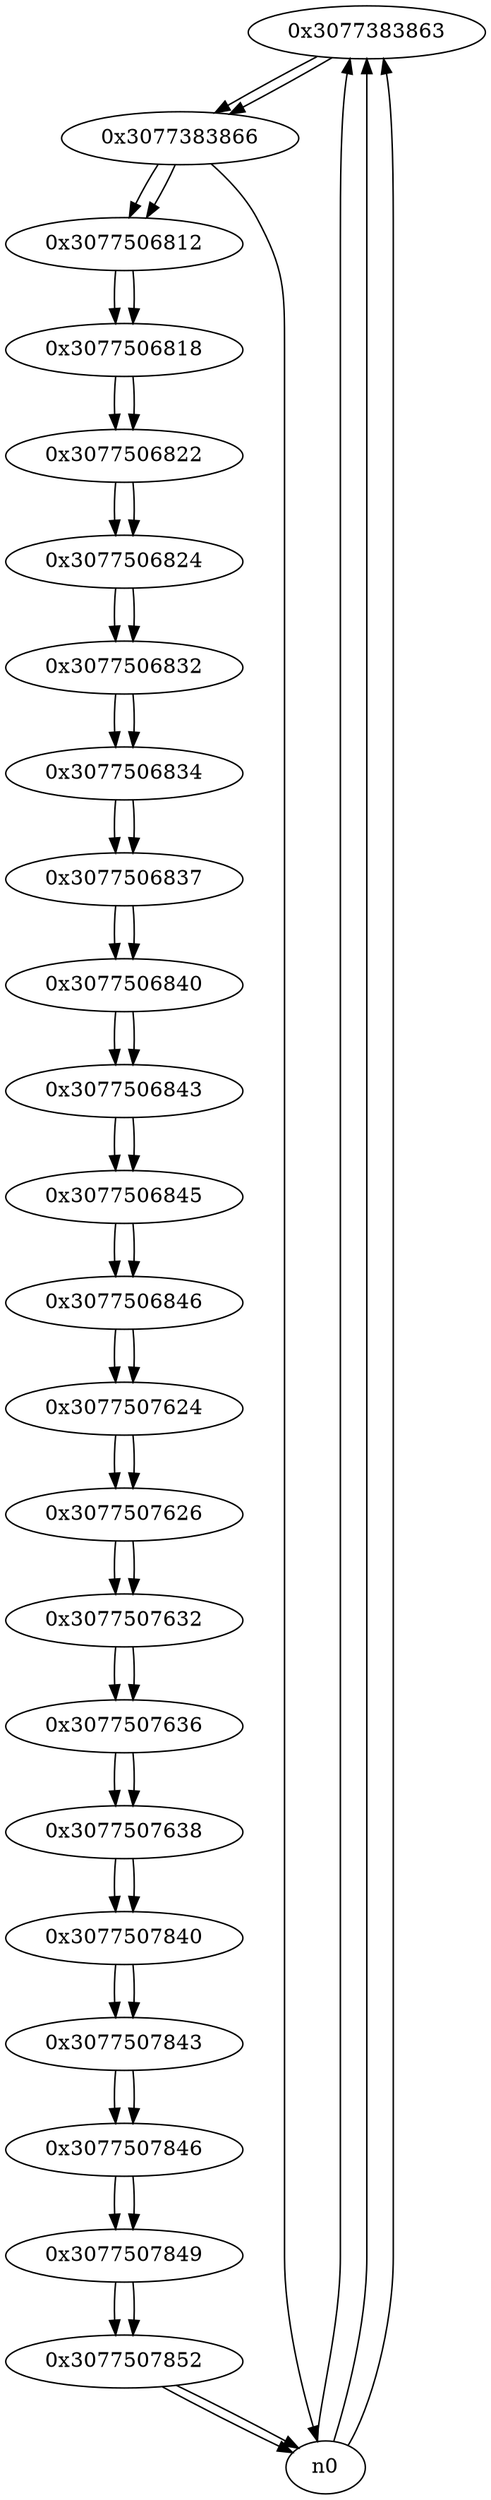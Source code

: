 digraph G{
/* nodes */
  n1 [label="0x3077383863"]
  n2 [label="0x3077383866"]
  n3 [label="0x3077506812"]
  n4 [label="0x3077506818"]
  n5 [label="0x3077506822"]
  n6 [label="0x3077506824"]
  n7 [label="0x3077506832"]
  n8 [label="0x3077506834"]
  n9 [label="0x3077506837"]
  n10 [label="0x3077506840"]
  n11 [label="0x3077506843"]
  n12 [label="0x3077506845"]
  n13 [label="0x3077506846"]
  n14 [label="0x3077507624"]
  n15 [label="0x3077507626"]
  n16 [label="0x3077507632"]
  n17 [label="0x3077507636"]
  n18 [label="0x3077507638"]
  n19 [label="0x3077507840"]
  n20 [label="0x3077507843"]
  n21 [label="0x3077507846"]
  n22 [label="0x3077507849"]
  n23 [label="0x3077507852"]
/* edges */
n1 -> n2;
n0 -> n1;
n0 -> n1;
n0 -> n1;
n2 -> n3;
n2 -> n0;
n1 -> n2;
n3 -> n4;
n2 -> n3;
n4 -> n5;
n3 -> n4;
n5 -> n6;
n4 -> n5;
n6 -> n7;
n5 -> n6;
n7 -> n8;
n6 -> n7;
n8 -> n9;
n7 -> n8;
n9 -> n10;
n8 -> n9;
n10 -> n11;
n9 -> n10;
n11 -> n12;
n10 -> n11;
n12 -> n13;
n11 -> n12;
n13 -> n14;
n12 -> n13;
n14 -> n15;
n13 -> n14;
n15 -> n16;
n14 -> n15;
n16 -> n17;
n15 -> n16;
n17 -> n18;
n16 -> n17;
n18 -> n19;
n17 -> n18;
n19 -> n20;
n18 -> n19;
n20 -> n21;
n19 -> n20;
n21 -> n22;
n20 -> n21;
n22 -> n23;
n21 -> n22;
n23 -> n0;
n23 -> n0;
n22 -> n23;
}
